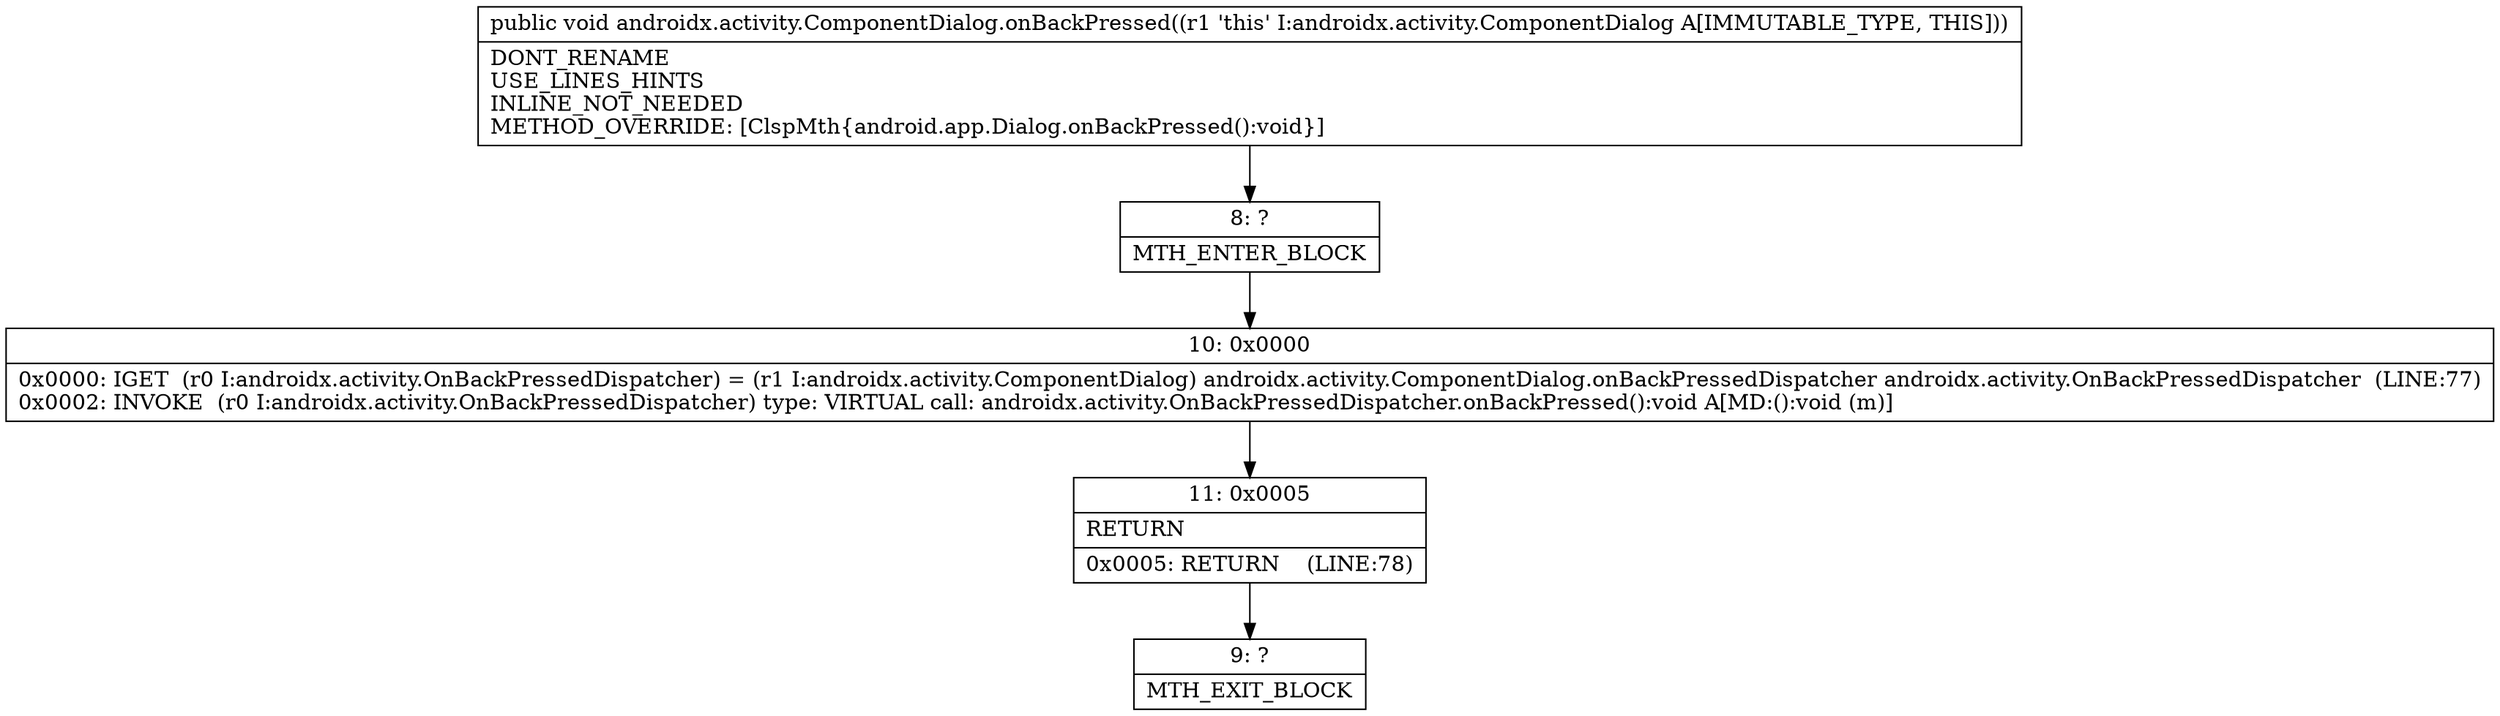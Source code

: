 digraph "CFG forandroidx.activity.ComponentDialog.onBackPressed()V" {
Node_8 [shape=record,label="{8\:\ ?|MTH_ENTER_BLOCK\l}"];
Node_10 [shape=record,label="{10\:\ 0x0000|0x0000: IGET  (r0 I:androidx.activity.OnBackPressedDispatcher) = (r1 I:androidx.activity.ComponentDialog) androidx.activity.ComponentDialog.onBackPressedDispatcher androidx.activity.OnBackPressedDispatcher  (LINE:77)\l0x0002: INVOKE  (r0 I:androidx.activity.OnBackPressedDispatcher) type: VIRTUAL call: androidx.activity.OnBackPressedDispatcher.onBackPressed():void A[MD:():void (m)]\l}"];
Node_11 [shape=record,label="{11\:\ 0x0005|RETURN\l|0x0005: RETURN    (LINE:78)\l}"];
Node_9 [shape=record,label="{9\:\ ?|MTH_EXIT_BLOCK\l}"];
MethodNode[shape=record,label="{public void androidx.activity.ComponentDialog.onBackPressed((r1 'this' I:androidx.activity.ComponentDialog A[IMMUTABLE_TYPE, THIS]))  | DONT_RENAME\lUSE_LINES_HINTS\lINLINE_NOT_NEEDED\lMETHOD_OVERRIDE: [ClspMth\{android.app.Dialog.onBackPressed():void\}]\l}"];
MethodNode -> Node_8;Node_8 -> Node_10;
Node_10 -> Node_11;
Node_11 -> Node_9;
}

